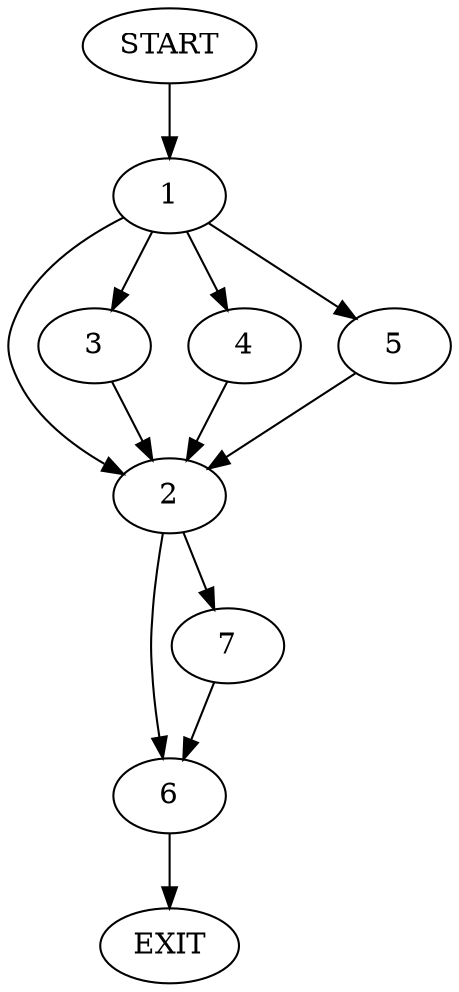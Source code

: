 digraph {
0 [label="START"]
8 [label="EXIT"]
0 -> 1
1 -> 2
1 -> 3
1 -> 4
1 -> 5
4 -> 2
5 -> 2
2 -> 6
2 -> 7
3 -> 2
6 -> 8
7 -> 6
}
